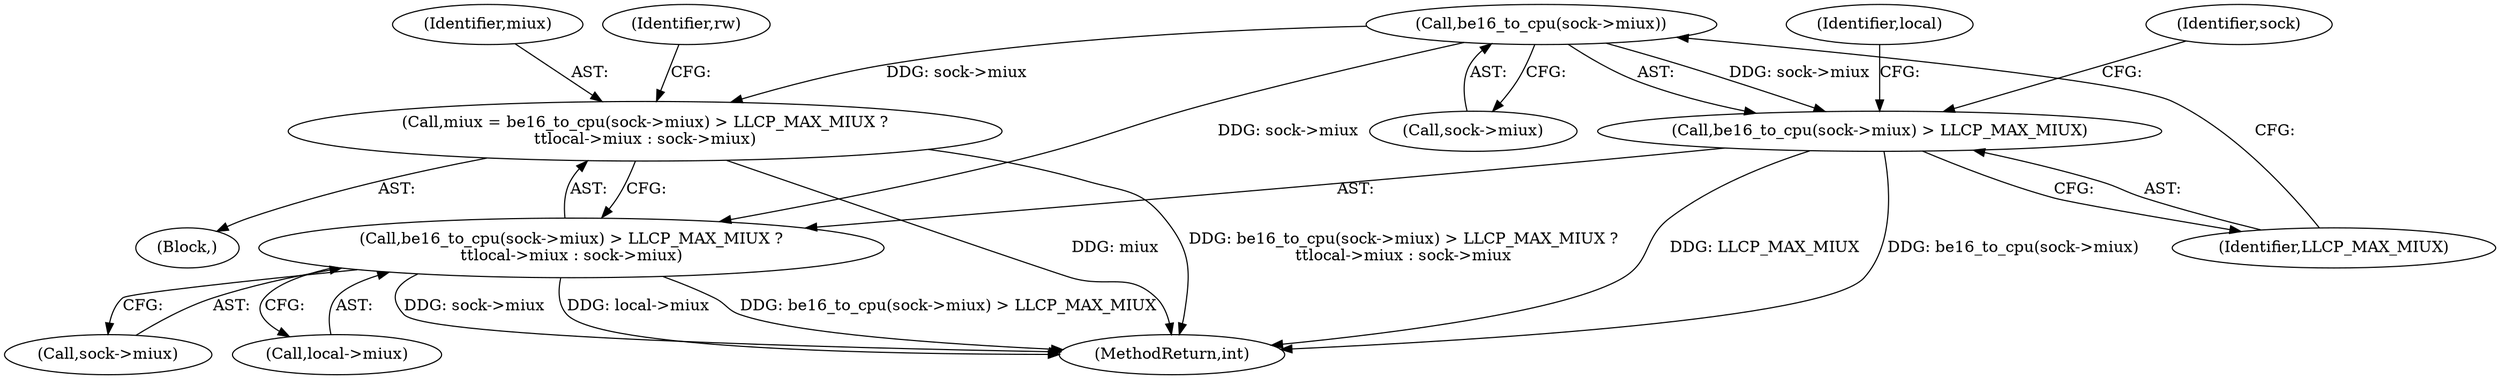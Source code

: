 digraph "0_linux_58bdd544e2933a21a51eecf17c3f5f94038261b5@pointer" {
"1000141" [label="(Call,be16_to_cpu(sock->miux))"];
"1000137" [label="(Call,miux = be16_to_cpu(sock->miux) > LLCP_MAX_MIUX ?\n\t\tlocal->miux : sock->miux)"];
"1000140" [label="(Call,be16_to_cpu(sock->miux) > LLCP_MAX_MIUX)"];
"1000139" [label="(Call,be16_to_cpu(sock->miux) > LLCP_MAX_MIUX ?\n\t\tlocal->miux : sock->miux)"];
"1000150" [label="(Identifier,sock)"];
"1000139" [label="(Call,be16_to_cpu(sock->miux) > LLCP_MAX_MIUX ?\n\t\tlocal->miux : sock->miux)"];
"1000140" [label="(Call,be16_to_cpu(sock->miux) > LLCP_MAX_MIUX)"];
"1000137" [label="(Call,miux = be16_to_cpu(sock->miux) > LLCP_MAX_MIUX ?\n\t\tlocal->miux : sock->miux)"];
"1000147" [label="(Identifier,local)"];
"1000145" [label="(Identifier,LLCP_MAX_MIUX)"];
"1000142" [label="(Call,sock->miux)"];
"1000255" [label="(MethodReturn,int)"];
"1000138" [label="(Identifier,miux)"];
"1000141" [label="(Call,be16_to_cpu(sock->miux))"];
"1000149" [label="(Call,sock->miux)"];
"1000153" [label="(Identifier,rw)"];
"1000146" [label="(Call,local->miux)"];
"1000103" [label="(Block,)"];
"1000141" -> "1000140"  [label="AST: "];
"1000141" -> "1000142"  [label="CFG: "];
"1000142" -> "1000141"  [label="AST: "];
"1000145" -> "1000141"  [label="CFG: "];
"1000141" -> "1000137"  [label="DDG: sock->miux"];
"1000141" -> "1000140"  [label="DDG: sock->miux"];
"1000141" -> "1000139"  [label="DDG: sock->miux"];
"1000137" -> "1000103"  [label="AST: "];
"1000137" -> "1000139"  [label="CFG: "];
"1000138" -> "1000137"  [label="AST: "];
"1000139" -> "1000137"  [label="AST: "];
"1000153" -> "1000137"  [label="CFG: "];
"1000137" -> "1000255"  [label="DDG: be16_to_cpu(sock->miux) > LLCP_MAX_MIUX ?\n\t\tlocal->miux : sock->miux"];
"1000137" -> "1000255"  [label="DDG: miux"];
"1000140" -> "1000139"  [label="AST: "];
"1000140" -> "1000145"  [label="CFG: "];
"1000145" -> "1000140"  [label="AST: "];
"1000147" -> "1000140"  [label="CFG: "];
"1000150" -> "1000140"  [label="CFG: "];
"1000140" -> "1000255"  [label="DDG: be16_to_cpu(sock->miux)"];
"1000140" -> "1000255"  [label="DDG: LLCP_MAX_MIUX"];
"1000139" -> "1000146"  [label="CFG: "];
"1000139" -> "1000149"  [label="CFG: "];
"1000146" -> "1000139"  [label="AST: "];
"1000149" -> "1000139"  [label="AST: "];
"1000139" -> "1000255"  [label="DDG: be16_to_cpu(sock->miux) > LLCP_MAX_MIUX"];
"1000139" -> "1000255"  [label="DDG: sock->miux"];
"1000139" -> "1000255"  [label="DDG: local->miux"];
}
